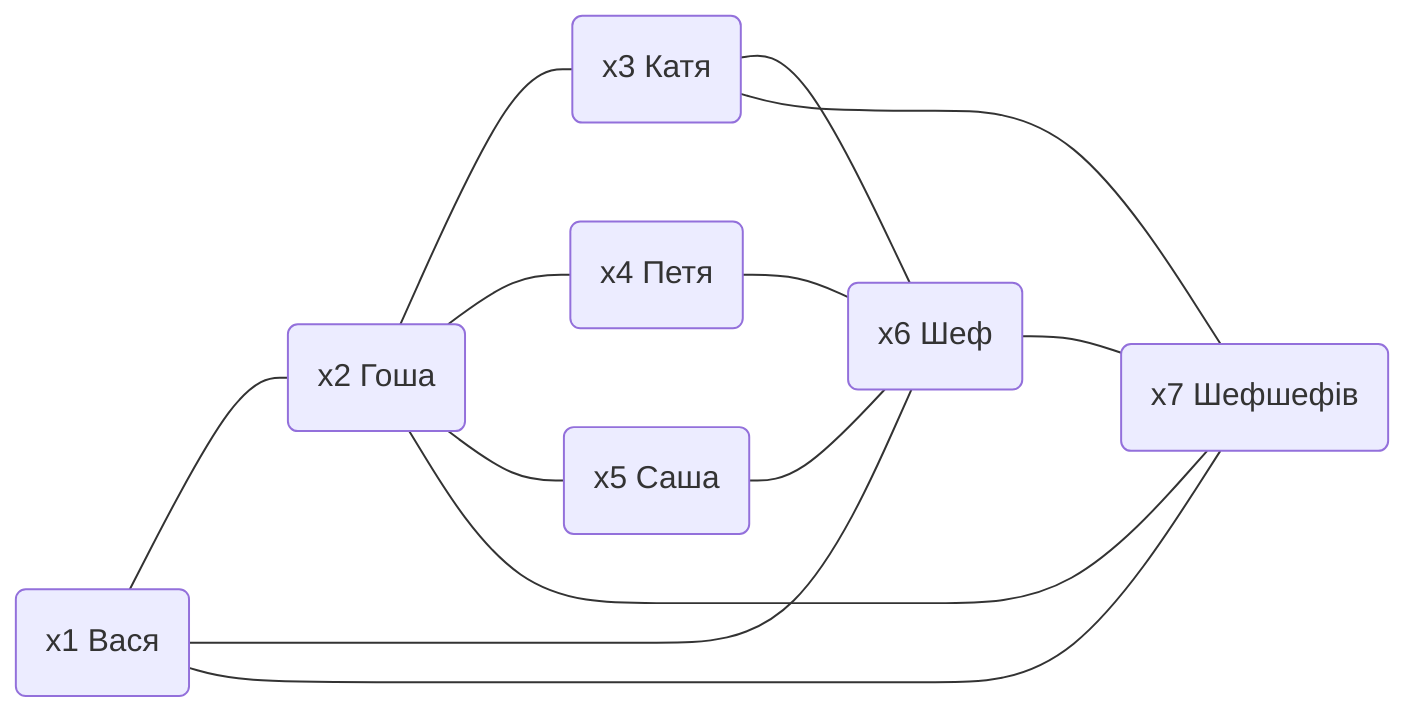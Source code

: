 flowchart LR
    classDef removed fill:#666,color:#fff;
    
    x1(x1 Вася)
    x2(x2 Гоша)
    x3(x3 Катя)
    x4(x4 Петя)
    x5(x5 Саша)
    x6(x6 Шеф)
    x7(x7 Шефшефів)

    x1 --- x2
    %% x1 --- x3
    %% x1 --- x4
    %% x1 --- x5
    x1 --- x6
    x1 --- x7

    x2 --- x3
    x2 --- x4
    x2 --- x5
    %% x2 --- x6
    x2 --- x7

    %% x3 --- x4
    %% x3 --- x5
    x3 --- x6
    x3 --- x7

    %% x4 --- x5
    x4 --- x6
    %% x4 --- x7

    x5 --- x6
    %% x5 --- x7

    x6 --- x7

    %% %% x1 --- x2
    %% x1 --- x3
    %% x1 --- x4
    %% x1 --- x5
    %% %% x1 --- x6
    %% %% x1 --- x7
%% 
    %% %% x2 --- x3
    %% %% x2 --- x4
    %% %% x2 --- x5
    %% x2 --- x6
    %% %% x2 --- x7
%% 
    %% x3 --- x4
    %% x3 --- x5
    %% %% x3 --- x6
    %% %% x3 --- x7
%% 
    %% x4 --- x5
    %% %% x4 --- x6
    %% x4 --- x7
%% 
    %% %% x5 --- x6
    %% x5 --- x7
%% 
    %% %% x6 --- x7
